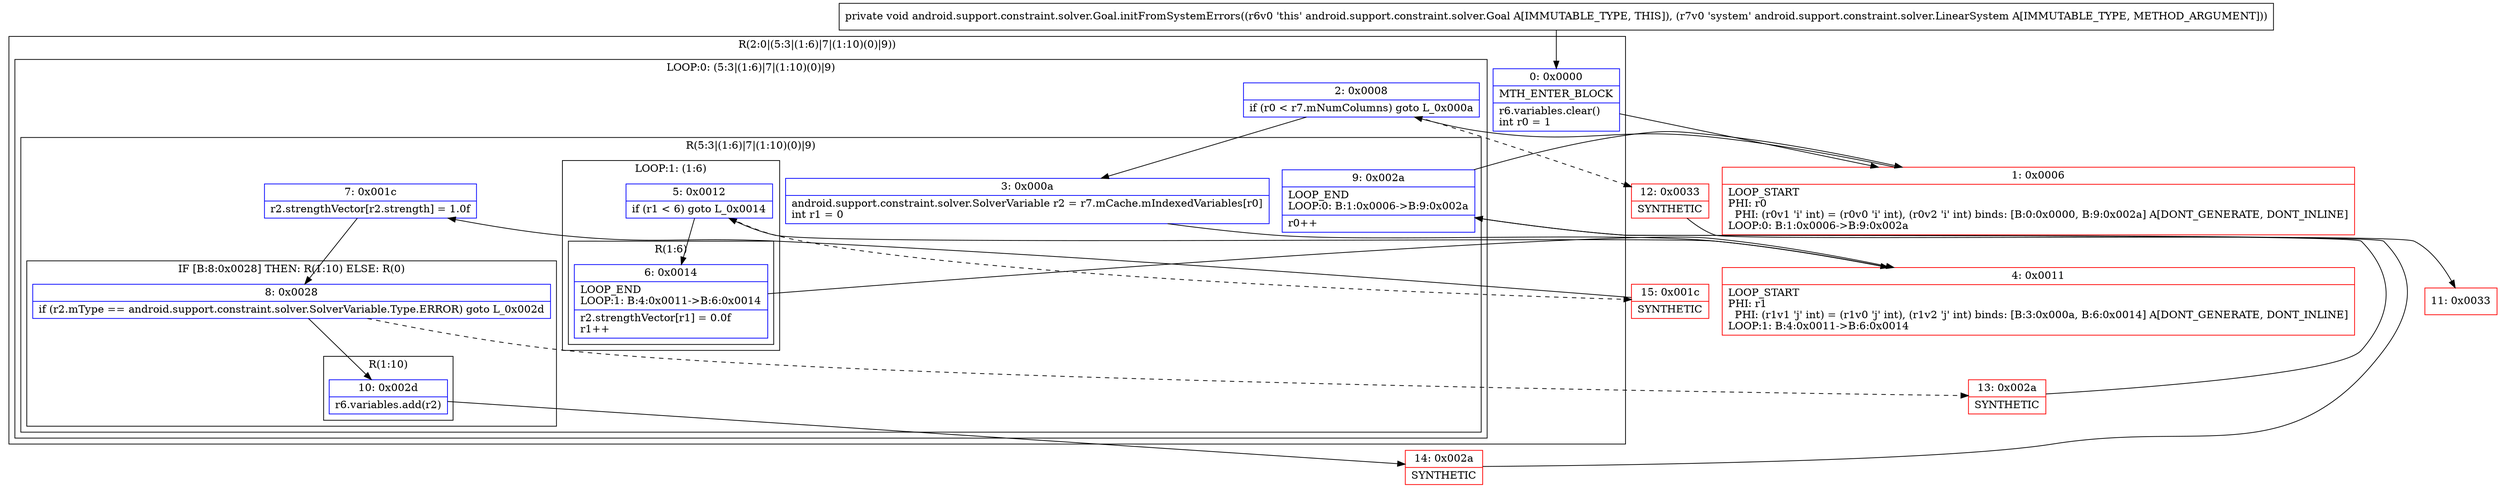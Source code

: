 digraph "CFG forandroid.support.constraint.solver.Goal.initFromSystemErrors(Landroid\/support\/constraint\/solver\/LinearSystem;)V" {
subgraph cluster_Region_680256461 {
label = "R(2:0|(5:3|(1:6)|7|(1:10)(0)|9))";
node [shape=record,color=blue];
Node_0 [shape=record,label="{0\:\ 0x0000|MTH_ENTER_BLOCK\l|r6.variables.clear()\lint r0 = 1\l}"];
subgraph cluster_LoopRegion_1637478944 {
label = "LOOP:0: (5:3|(1:6)|7|(1:10)(0)|9)";
node [shape=record,color=blue];
Node_2 [shape=record,label="{2\:\ 0x0008|if (r0 \< r7.mNumColumns) goto L_0x000a\l}"];
subgraph cluster_Region_1565703529 {
label = "R(5:3|(1:6)|7|(1:10)(0)|9)";
node [shape=record,color=blue];
Node_3 [shape=record,label="{3\:\ 0x000a|android.support.constraint.solver.SolverVariable r2 = r7.mCache.mIndexedVariables[r0]\lint r1 = 0\l}"];
subgraph cluster_LoopRegion_1509943752 {
label = "LOOP:1: (1:6)";
node [shape=record,color=blue];
Node_5 [shape=record,label="{5\:\ 0x0012|if (r1 \< 6) goto L_0x0014\l}"];
subgraph cluster_Region_1212833037 {
label = "R(1:6)";
node [shape=record,color=blue];
Node_6 [shape=record,label="{6\:\ 0x0014|LOOP_END\lLOOP:1: B:4:0x0011\-\>B:6:0x0014\l|r2.strengthVector[r1] = 0.0f\lr1++\l}"];
}
}
Node_7 [shape=record,label="{7\:\ 0x001c|r2.strengthVector[r2.strength] = 1.0f\l}"];
subgraph cluster_IfRegion_1059609154 {
label = "IF [B:8:0x0028] THEN: R(1:10) ELSE: R(0)";
node [shape=record,color=blue];
Node_8 [shape=record,label="{8\:\ 0x0028|if (r2.mType == android.support.constraint.solver.SolverVariable.Type.ERROR) goto L_0x002d\l}"];
subgraph cluster_Region_286173045 {
label = "R(1:10)";
node [shape=record,color=blue];
Node_10 [shape=record,label="{10\:\ 0x002d|r6.variables.add(r2)\l}"];
}
subgraph cluster_Region_1386683094 {
label = "R(0)";
node [shape=record,color=blue];
}
}
Node_9 [shape=record,label="{9\:\ 0x002a|LOOP_END\lLOOP:0: B:1:0x0006\-\>B:9:0x002a\l|r0++\l}"];
}
}
}
Node_1 [shape=record,color=red,label="{1\:\ 0x0006|LOOP_START\lPHI: r0 \l  PHI: (r0v1 'i' int) = (r0v0 'i' int), (r0v2 'i' int) binds: [B:0:0x0000, B:9:0x002a] A[DONT_GENERATE, DONT_INLINE]\lLOOP:0: B:1:0x0006\-\>B:9:0x002a\l}"];
Node_4 [shape=record,color=red,label="{4\:\ 0x0011|LOOP_START\lPHI: r1 \l  PHI: (r1v1 'j' int) = (r1v0 'j' int), (r1v2 'j' int) binds: [B:3:0x000a, B:6:0x0014] A[DONT_GENERATE, DONT_INLINE]\lLOOP:1: B:4:0x0011\-\>B:6:0x0014\l}"];
Node_11 [shape=record,color=red,label="{11\:\ 0x0033}"];
Node_12 [shape=record,color=red,label="{12\:\ 0x0033|SYNTHETIC\l}"];
Node_13 [shape=record,color=red,label="{13\:\ 0x002a|SYNTHETIC\l}"];
Node_14 [shape=record,color=red,label="{14\:\ 0x002a|SYNTHETIC\l}"];
Node_15 [shape=record,color=red,label="{15\:\ 0x001c|SYNTHETIC\l}"];
MethodNode[shape=record,label="{private void android.support.constraint.solver.Goal.initFromSystemErrors((r6v0 'this' android.support.constraint.solver.Goal A[IMMUTABLE_TYPE, THIS]), (r7v0 'system' android.support.constraint.solver.LinearSystem A[IMMUTABLE_TYPE, METHOD_ARGUMENT])) }"];
MethodNode -> Node_0;
Node_0 -> Node_1;
Node_2 -> Node_3;
Node_2 -> Node_12[style=dashed];
Node_3 -> Node_4;
Node_5 -> Node_6;
Node_5 -> Node_15[style=dashed];
Node_6 -> Node_4;
Node_7 -> Node_8;
Node_8 -> Node_10;
Node_8 -> Node_13[style=dashed];
Node_10 -> Node_14;
Node_9 -> Node_1;
Node_1 -> Node_2;
Node_4 -> Node_5;
Node_12 -> Node_11;
Node_13 -> Node_9;
Node_14 -> Node_9;
Node_15 -> Node_7;
}

